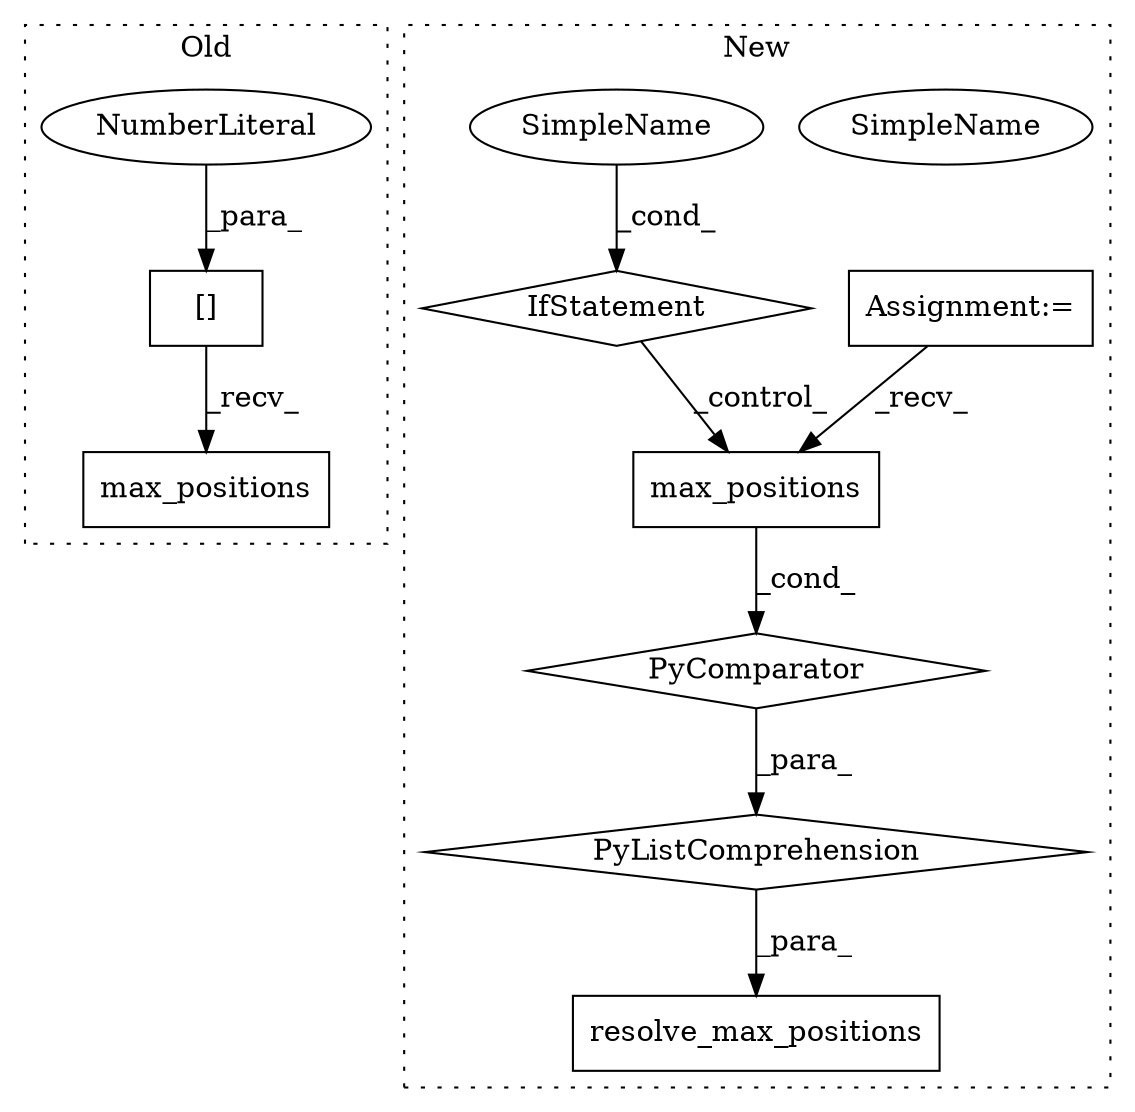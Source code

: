 digraph G {
subgraph cluster0 {
1 [label="max_positions" a="32" s="2585" l="15" shape="box"];
3 [label="[]" a="2" s="2575,2583" l="7,1" shape="box"];
5 [label="NumberLiteral" a="34" s="2582" l="1" shape="ellipse"];
label = "Old";
style="dotted";
}
subgraph cluster1 {
2 [label="max_positions" a="32" s="2603" l="15" shape="box"];
4 [label="PyComparator" a="113" s="2676" l="26" shape="diamond"];
6 [label="IfStatement" a="25" s="2676" l="26" shape="diamond"];
7 [label="resolve_max_positions" a="32" s="2564,2710" l="33,-5" shape="box"];
8 [label="SimpleName" a="42" s="2697" l="5" shape="ellipse"];
9 [label="PyListComprehension" a="109" s="2597" l="113" shape="diamond"];
10 [label="Assignment:=" a="7" s="2676" l="26" shape="box"];
11 [label="SimpleName" a="42" s="2697" l="5" shape="ellipse"];
label = "New";
style="dotted";
}
2 -> 4 [label="_cond_"];
3 -> 1 [label="_recv_"];
4 -> 9 [label="_para_"];
5 -> 3 [label="_para_"];
6 -> 2 [label="_control_"];
9 -> 7 [label="_para_"];
10 -> 2 [label="_recv_"];
11 -> 6 [label="_cond_"];
}